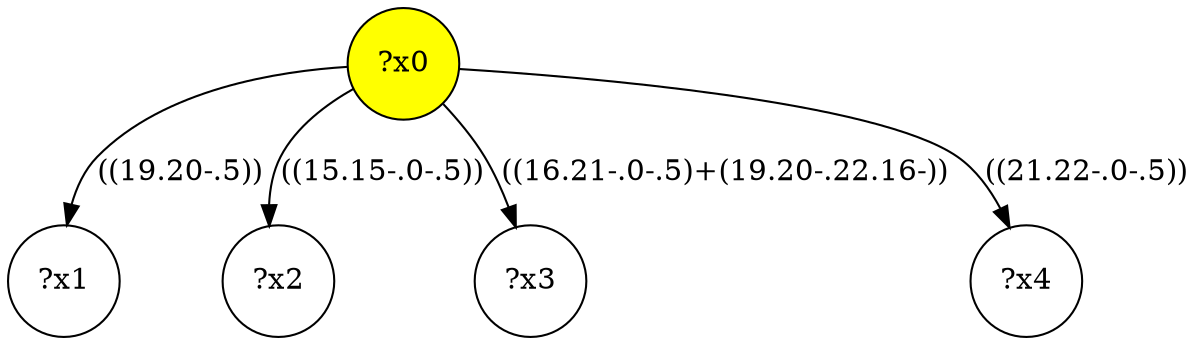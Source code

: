 digraph g {
	x0 [fillcolor="yellow", style="filled," shape=circle, label="?x0"];
	x1 [shape=circle, label="?x1"];
	x0 -> x1 [label="((19.20-.5))"];
	x2 [shape=circle, label="?x2"];
	x0 -> x2 [label="((15.15-.0-.5))"];
	x3 [shape=circle, label="?x3"];
	x0 -> x3 [label="((16.21-.0-.5)+(19.20-.22.16-))"];
	x4 [shape=circle, label="?x4"];
	x0 -> x4 [label="((21.22-.0-.5))"];
}
